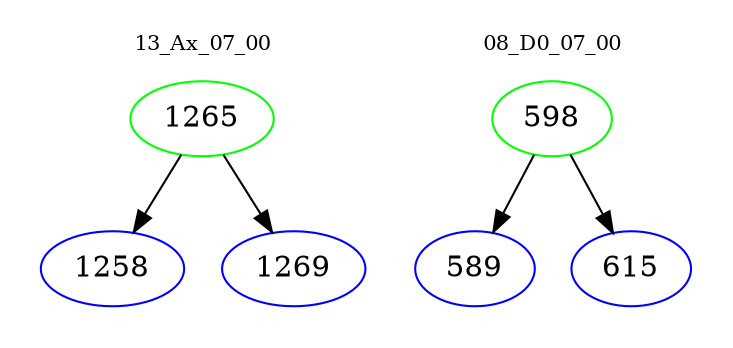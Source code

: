 digraph{
subgraph cluster_0 {
color = white
label = "13_Ax_07_00";
fontsize=10;
T0_1265 [label="1265", color="green"]
T0_1265 -> T0_1258 [color="black"]
T0_1258 [label="1258", color="blue"]
T0_1265 -> T0_1269 [color="black"]
T0_1269 [label="1269", color="blue"]
}
subgraph cluster_1 {
color = white
label = "08_D0_07_00";
fontsize=10;
T1_598 [label="598", color="green"]
T1_598 -> T1_589 [color="black"]
T1_589 [label="589", color="blue"]
T1_598 -> T1_615 [color="black"]
T1_615 [label="615", color="blue"]
}
}
